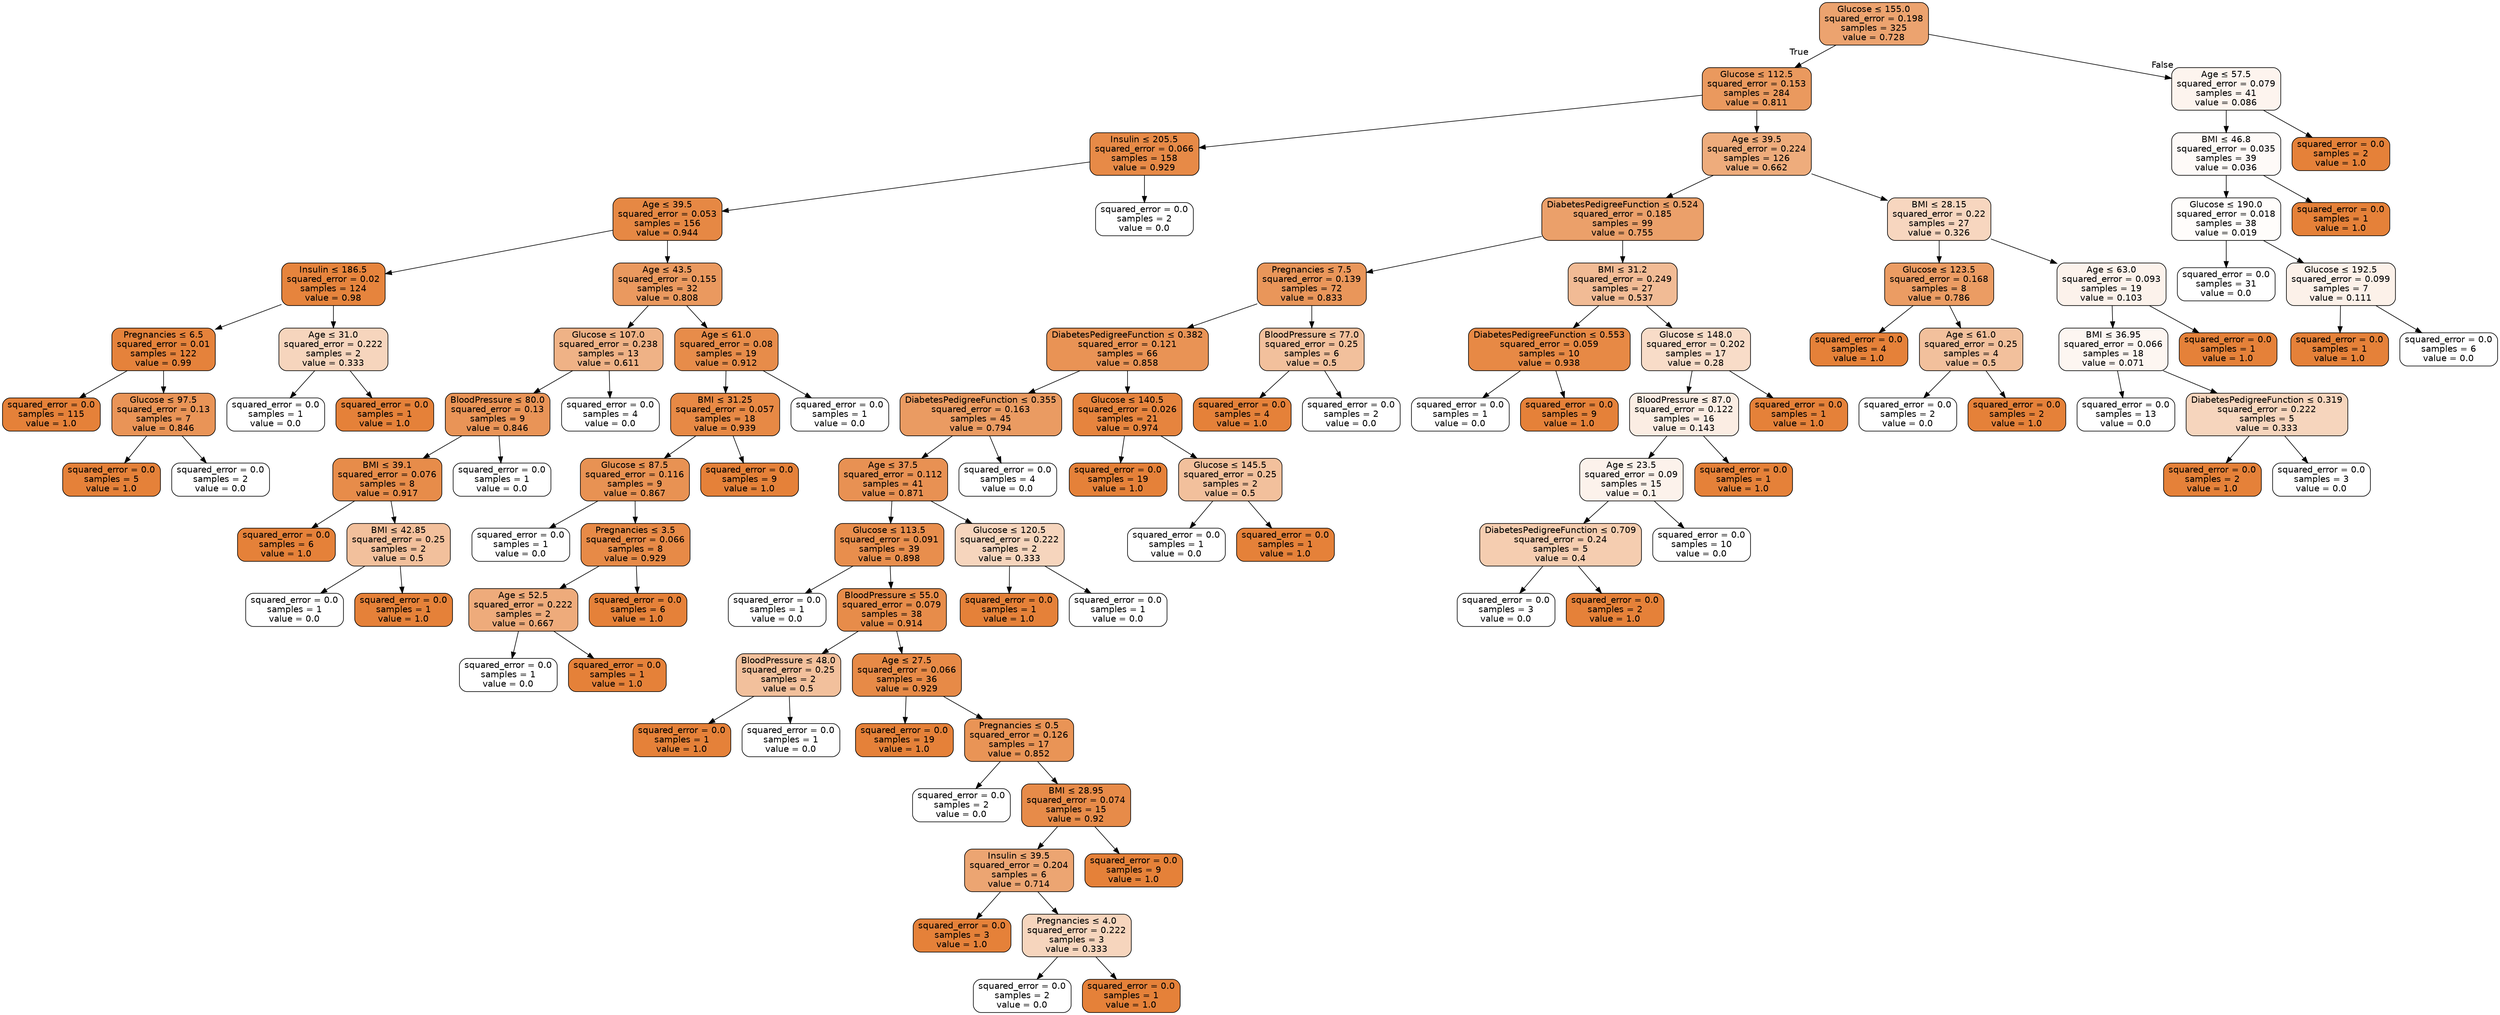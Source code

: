 digraph Tree {
node [shape=box, style="filled, rounded", color="black", fontname="helvetica"] ;
edge [fontname="helvetica"] ;
0 [label=<Glucose &le; 155.0<br/>squared_error = 0.198<br/>samples = 325<br/>value = 0.728>, fillcolor="#eca36f"] ;
1 [label=<Glucose &le; 112.5<br/>squared_error = 0.153<br/>samples = 284<br/>value = 0.811>, fillcolor="#ea995e"] ;
0 -> 1 [labeldistance=2.5, labelangle=45, headlabel="True"] ;
2 [label=<Insulin &le; 205.5<br/>squared_error = 0.066<br/>samples = 158<br/>value = 0.929>, fillcolor="#e78a47"] ;
1 -> 2 ;
3 [label=<Age &le; 39.5<br/>squared_error = 0.053<br/>samples = 156<br/>value = 0.944>, fillcolor="#e68844"] ;
2 -> 3 ;
4 [label=<Insulin &le; 186.5<br/>squared_error = 0.02<br/>samples = 124<br/>value = 0.98>, fillcolor="#e6843d"] ;
3 -> 4 ;
5 [label=<Pregnancies &le; 6.5<br/>squared_error = 0.01<br/>samples = 122<br/>value = 0.99>, fillcolor="#e5823b"] ;
4 -> 5 ;
6 [label=<squared_error = 0.0<br/>samples = 115<br/>value = 1.0>, fillcolor="#e58139"] ;
5 -> 6 ;
7 [label=<Glucose &le; 97.5<br/>squared_error = 0.13<br/>samples = 7<br/>value = 0.846>, fillcolor="#e99457"] ;
5 -> 7 ;
8 [label=<squared_error = 0.0<br/>samples = 5<br/>value = 1.0>, fillcolor="#e58139"] ;
7 -> 8 ;
9 [label=<squared_error = 0.0<br/>samples = 2<br/>value = 0.0>, fillcolor="#ffffff"] ;
7 -> 9 ;
10 [label=<Age &le; 31.0<br/>squared_error = 0.222<br/>samples = 2<br/>value = 0.333>, fillcolor="#f6d5bd"] ;
4 -> 10 ;
11 [label=<squared_error = 0.0<br/>samples = 1<br/>value = 0.0>, fillcolor="#ffffff"] ;
10 -> 11 ;
12 [label=<squared_error = 0.0<br/>samples = 1<br/>value = 1.0>, fillcolor="#e58139"] ;
10 -> 12 ;
13 [label=<Age &le; 43.5<br/>squared_error = 0.155<br/>samples = 32<br/>value = 0.808>, fillcolor="#ea995f"] ;
3 -> 13 ;
14 [label=<Glucose &le; 107.0<br/>squared_error = 0.238<br/>samples = 13<br/>value = 0.611>, fillcolor="#efb286"] ;
13 -> 14 ;
15 [label=<BloodPressure &le; 80.0<br/>squared_error = 0.13<br/>samples = 9<br/>value = 0.846>, fillcolor="#e99457"] ;
14 -> 15 ;
16 [label=<BMI &le; 39.1<br/>squared_error = 0.076<br/>samples = 8<br/>value = 0.917>, fillcolor="#e78c4a"] ;
15 -> 16 ;
17 [label=<squared_error = 0.0<br/>samples = 6<br/>value = 1.0>, fillcolor="#e58139"] ;
16 -> 17 ;
18 [label=<BMI &le; 42.85<br/>squared_error = 0.25<br/>samples = 2<br/>value = 0.5>, fillcolor="#f2c09c"] ;
16 -> 18 ;
19 [label=<squared_error = 0.0<br/>samples = 1<br/>value = 0.0>, fillcolor="#ffffff"] ;
18 -> 19 ;
20 [label=<squared_error = 0.0<br/>samples = 1<br/>value = 1.0>, fillcolor="#e58139"] ;
18 -> 20 ;
21 [label=<squared_error = 0.0<br/>samples = 1<br/>value = 0.0>, fillcolor="#ffffff"] ;
15 -> 21 ;
22 [label=<squared_error = 0.0<br/>samples = 4<br/>value = 0.0>, fillcolor="#ffffff"] ;
14 -> 22 ;
23 [label=<Age &le; 61.0<br/>squared_error = 0.08<br/>samples = 19<br/>value = 0.912>, fillcolor="#e78c4a"] ;
13 -> 23 ;
24 [label=<BMI &le; 31.25<br/>squared_error = 0.057<br/>samples = 18<br/>value = 0.939>, fillcolor="#e78945"] ;
23 -> 24 ;
25 [label=<Glucose &le; 87.5<br/>squared_error = 0.116<br/>samples = 9<br/>value = 0.867>, fillcolor="#e89253"] ;
24 -> 25 ;
26 [label=<squared_error = 0.0<br/>samples = 1<br/>value = 0.0>, fillcolor="#ffffff"] ;
25 -> 26 ;
27 [label=<Pregnancies &le; 3.5<br/>squared_error = 0.066<br/>samples = 8<br/>value = 0.929>, fillcolor="#e78a47"] ;
25 -> 27 ;
28 [label=<Age &le; 52.5<br/>squared_error = 0.222<br/>samples = 2<br/>value = 0.667>, fillcolor="#eeab7b"] ;
27 -> 28 ;
29 [label=<squared_error = 0.0<br/>samples = 1<br/>value = 0.0>, fillcolor="#ffffff"] ;
28 -> 29 ;
30 [label=<squared_error = 0.0<br/>samples = 1<br/>value = 1.0>, fillcolor="#e58139"] ;
28 -> 30 ;
31 [label=<squared_error = 0.0<br/>samples = 6<br/>value = 1.0>, fillcolor="#e58139"] ;
27 -> 31 ;
32 [label=<squared_error = 0.0<br/>samples = 9<br/>value = 1.0>, fillcolor="#e58139"] ;
24 -> 32 ;
33 [label=<squared_error = 0.0<br/>samples = 1<br/>value = 0.0>, fillcolor="#ffffff"] ;
23 -> 33 ;
34 [label=<squared_error = 0.0<br/>samples = 2<br/>value = 0.0>, fillcolor="#ffffff"] ;
2 -> 34 ;
35 [label=<Age &le; 39.5<br/>squared_error = 0.224<br/>samples = 126<br/>value = 0.662>, fillcolor="#eeac7c"] ;
1 -> 35 ;
36 [label=<DiabetesPedigreeFunction &le; 0.524<br/>squared_error = 0.185<br/>samples = 99<br/>value = 0.755>, fillcolor="#eba06a"] ;
35 -> 36 ;
37 [label=<Pregnancies &le; 7.5<br/>squared_error = 0.139<br/>samples = 72<br/>value = 0.833>, fillcolor="#e9965a"] ;
36 -> 37 ;
38 [label=<DiabetesPedigreeFunction &le; 0.382<br/>squared_error = 0.121<br/>samples = 66<br/>value = 0.858>, fillcolor="#e99355"] ;
37 -> 38 ;
39 [label=<DiabetesPedigreeFunction &le; 0.355<br/>squared_error = 0.163<br/>samples = 45<br/>value = 0.794>, fillcolor="#ea9b62"] ;
38 -> 39 ;
40 [label=<Age &le; 37.5<br/>squared_error = 0.112<br/>samples = 41<br/>value = 0.871>, fillcolor="#e89153"] ;
39 -> 40 ;
41 [label=<Glucose &le; 113.5<br/>squared_error = 0.091<br/>samples = 39<br/>value = 0.898>, fillcolor="#e88e4d"] ;
40 -> 41 ;
42 [label=<squared_error = 0.0<br/>samples = 1<br/>value = 0.0>, fillcolor="#ffffff"] ;
41 -> 42 ;
43 [label=<BloodPressure &le; 55.0<br/>squared_error = 0.079<br/>samples = 38<br/>value = 0.914>, fillcolor="#e78c4a"] ;
41 -> 43 ;
44 [label=<BloodPressure &le; 48.0<br/>squared_error = 0.25<br/>samples = 2<br/>value = 0.5>, fillcolor="#f2c09c"] ;
43 -> 44 ;
45 [label=<squared_error = 0.0<br/>samples = 1<br/>value = 1.0>, fillcolor="#e58139"] ;
44 -> 45 ;
46 [label=<squared_error = 0.0<br/>samples = 1<br/>value = 0.0>, fillcolor="#ffffff"] ;
44 -> 46 ;
47 [label=<Age &le; 27.5<br/>squared_error = 0.066<br/>samples = 36<br/>value = 0.929>, fillcolor="#e78a47"] ;
43 -> 47 ;
48 [label=<squared_error = 0.0<br/>samples = 19<br/>value = 1.0>, fillcolor="#e58139"] ;
47 -> 48 ;
49 [label=<Pregnancies &le; 0.5<br/>squared_error = 0.126<br/>samples = 17<br/>value = 0.852>, fillcolor="#e99456"] ;
47 -> 49 ;
50 [label=<squared_error = 0.0<br/>samples = 2<br/>value = 0.0>, fillcolor="#ffffff"] ;
49 -> 50 ;
51 [label=<BMI &le; 28.95<br/>squared_error = 0.074<br/>samples = 15<br/>value = 0.92>, fillcolor="#e78b49"] ;
49 -> 51 ;
52 [label=<Insulin &le; 39.5<br/>squared_error = 0.204<br/>samples = 6<br/>value = 0.714>, fillcolor="#eca572"] ;
51 -> 52 ;
53 [label=<squared_error = 0.0<br/>samples = 3<br/>value = 1.0>, fillcolor="#e58139"] ;
52 -> 53 ;
54 [label=<Pregnancies &le; 4.0<br/>squared_error = 0.222<br/>samples = 3<br/>value = 0.333>, fillcolor="#f6d5bd"] ;
52 -> 54 ;
55 [label=<squared_error = 0.0<br/>samples = 2<br/>value = 0.0>, fillcolor="#ffffff"] ;
54 -> 55 ;
56 [label=<squared_error = 0.0<br/>samples = 1<br/>value = 1.0>, fillcolor="#e58139"] ;
54 -> 56 ;
57 [label=<squared_error = 0.0<br/>samples = 9<br/>value = 1.0>, fillcolor="#e58139"] ;
51 -> 57 ;
58 [label=<Glucose &le; 120.5<br/>squared_error = 0.222<br/>samples = 2<br/>value = 0.333>, fillcolor="#f6d5bd"] ;
40 -> 58 ;
59 [label=<squared_error = 0.0<br/>samples = 1<br/>value = 1.0>, fillcolor="#e58139"] ;
58 -> 59 ;
60 [label=<squared_error = 0.0<br/>samples = 1<br/>value = 0.0>, fillcolor="#ffffff"] ;
58 -> 60 ;
61 [label=<squared_error = 0.0<br/>samples = 4<br/>value = 0.0>, fillcolor="#ffffff"] ;
39 -> 61 ;
62 [label=<Glucose &le; 140.5<br/>squared_error = 0.026<br/>samples = 21<br/>value = 0.974>, fillcolor="#e6843e"] ;
38 -> 62 ;
63 [label=<squared_error = 0.0<br/>samples = 19<br/>value = 1.0>, fillcolor="#e58139"] ;
62 -> 63 ;
64 [label=<Glucose &le; 145.5<br/>squared_error = 0.25<br/>samples = 2<br/>value = 0.5>, fillcolor="#f2c09c"] ;
62 -> 64 ;
65 [label=<squared_error = 0.0<br/>samples = 1<br/>value = 0.0>, fillcolor="#ffffff"] ;
64 -> 65 ;
66 [label=<squared_error = 0.0<br/>samples = 1<br/>value = 1.0>, fillcolor="#e58139"] ;
64 -> 66 ;
67 [label=<BloodPressure &le; 77.0<br/>squared_error = 0.25<br/>samples = 6<br/>value = 0.5>, fillcolor="#f2c09c"] ;
37 -> 67 ;
68 [label=<squared_error = 0.0<br/>samples = 4<br/>value = 1.0>, fillcolor="#e58139"] ;
67 -> 68 ;
69 [label=<squared_error = 0.0<br/>samples = 2<br/>value = 0.0>, fillcolor="#ffffff"] ;
67 -> 69 ;
70 [label=<BMI &le; 31.2<br/>squared_error = 0.249<br/>samples = 27<br/>value = 0.537>, fillcolor="#f1bb95"] ;
36 -> 70 ;
71 [label=<DiabetesPedigreeFunction &le; 0.553<br/>squared_error = 0.059<br/>samples = 10<br/>value = 0.938>, fillcolor="#e78945"] ;
70 -> 71 ;
72 [label=<squared_error = 0.0<br/>samples = 1<br/>value = 0.0>, fillcolor="#ffffff"] ;
71 -> 72 ;
73 [label=<squared_error = 0.0<br/>samples = 9<br/>value = 1.0>, fillcolor="#e58139"] ;
71 -> 73 ;
74 [label=<Glucose &le; 148.0<br/>squared_error = 0.202<br/>samples = 17<br/>value = 0.28>, fillcolor="#f8dcc8"] ;
70 -> 74 ;
75 [label=<BloodPressure &le; 87.0<br/>squared_error = 0.122<br/>samples = 16<br/>value = 0.143>, fillcolor="#fbede3"] ;
74 -> 75 ;
76 [label=<Age &le; 23.5<br/>squared_error = 0.09<br/>samples = 15<br/>value = 0.1>, fillcolor="#fcf2eb"] ;
75 -> 76 ;
77 [label=<DiabetesPedigreeFunction &le; 0.709<br/>squared_error = 0.24<br/>samples = 5<br/>value = 0.4>, fillcolor="#f5cdb0"] ;
76 -> 77 ;
78 [label=<squared_error = 0.0<br/>samples = 3<br/>value = 0.0>, fillcolor="#ffffff"] ;
77 -> 78 ;
79 [label=<squared_error = 0.0<br/>samples = 2<br/>value = 1.0>, fillcolor="#e58139"] ;
77 -> 79 ;
80 [label=<squared_error = 0.0<br/>samples = 10<br/>value = 0.0>, fillcolor="#ffffff"] ;
76 -> 80 ;
81 [label=<squared_error = 0.0<br/>samples = 1<br/>value = 1.0>, fillcolor="#e58139"] ;
75 -> 81 ;
82 [label=<squared_error = 0.0<br/>samples = 1<br/>value = 1.0>, fillcolor="#e58139"] ;
74 -> 82 ;
83 [label=<BMI &le; 28.15<br/>squared_error = 0.22<br/>samples = 27<br/>value = 0.326>, fillcolor="#f7d6bf"] ;
35 -> 83 ;
84 [label=<Glucose &le; 123.5<br/>squared_error = 0.168<br/>samples = 8<br/>value = 0.786>, fillcolor="#eb9c63"] ;
83 -> 84 ;
85 [label=<squared_error = 0.0<br/>samples = 4<br/>value = 1.0>, fillcolor="#e58139"] ;
84 -> 85 ;
86 [label=<Age &le; 61.0<br/>squared_error = 0.25<br/>samples = 4<br/>value = 0.5>, fillcolor="#f2c09c"] ;
84 -> 86 ;
87 [label=<squared_error = 0.0<br/>samples = 2<br/>value = 0.0>, fillcolor="#ffffff"] ;
86 -> 87 ;
88 [label=<squared_error = 0.0<br/>samples = 2<br/>value = 1.0>, fillcolor="#e58139"] ;
86 -> 88 ;
89 [label=<Age &le; 63.0<br/>squared_error = 0.093<br/>samples = 19<br/>value = 0.103>, fillcolor="#fcf2eb"] ;
83 -> 89 ;
90 [label=<BMI &le; 36.95<br/>squared_error = 0.066<br/>samples = 18<br/>value = 0.071>, fillcolor="#fdf6f1"] ;
89 -> 90 ;
91 [label=<squared_error = 0.0<br/>samples = 13<br/>value = 0.0>, fillcolor="#ffffff"] ;
90 -> 91 ;
92 [label=<DiabetesPedigreeFunction &le; 0.319<br/>squared_error = 0.222<br/>samples = 5<br/>value = 0.333>, fillcolor="#f6d5bd"] ;
90 -> 92 ;
93 [label=<squared_error = 0.0<br/>samples = 2<br/>value = 1.0>, fillcolor="#e58139"] ;
92 -> 93 ;
94 [label=<squared_error = 0.0<br/>samples = 3<br/>value = 0.0>, fillcolor="#ffffff"] ;
92 -> 94 ;
95 [label=<squared_error = 0.0<br/>samples = 1<br/>value = 1.0>, fillcolor="#e58139"] ;
89 -> 95 ;
96 [label=<Age &le; 57.5<br/>squared_error = 0.079<br/>samples = 41<br/>value = 0.086>, fillcolor="#fdf4ee"] ;
0 -> 96 [labeldistance=2.5, labelangle=-45, headlabel="False"] ;
97 [label=<BMI &le; 46.8<br/>squared_error = 0.035<br/>samples = 39<br/>value = 0.036>, fillcolor="#fefaf8"] ;
96 -> 97 ;
98 [label=<Glucose &le; 190.0<br/>squared_error = 0.018<br/>samples = 38<br/>value = 0.019>, fillcolor="#fffdfb"] ;
97 -> 98 ;
99 [label=<squared_error = 0.0<br/>samples = 31<br/>value = 0.0>, fillcolor="#ffffff"] ;
98 -> 99 ;
100 [label=<Glucose &le; 192.5<br/>squared_error = 0.099<br/>samples = 7<br/>value = 0.111>, fillcolor="#fcf1e9"] ;
98 -> 100 ;
101 [label=<squared_error = 0.0<br/>samples = 1<br/>value = 1.0>, fillcolor="#e58139"] ;
100 -> 101 ;
102 [label=<squared_error = 0.0<br/>samples = 6<br/>value = 0.0>, fillcolor="#ffffff"] ;
100 -> 102 ;
103 [label=<squared_error = 0.0<br/>samples = 1<br/>value = 1.0>, fillcolor="#e58139"] ;
97 -> 103 ;
104 [label=<squared_error = 0.0<br/>samples = 2<br/>value = 1.0>, fillcolor="#e58139"] ;
96 -> 104 ;
}